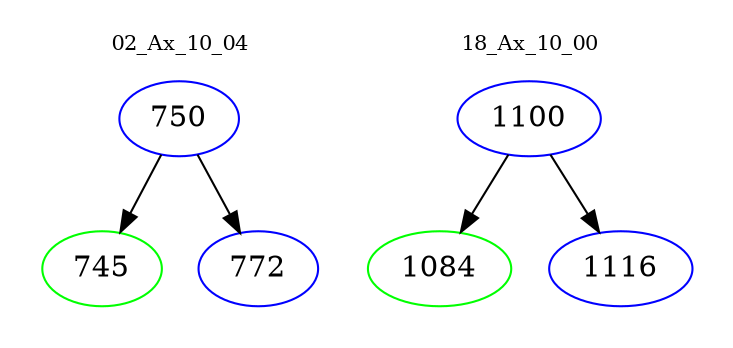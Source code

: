 digraph{
subgraph cluster_0 {
color = white
label = "02_Ax_10_04";
fontsize=10;
T0_750 [label="750", color="blue"]
T0_750 -> T0_745 [color="black"]
T0_745 [label="745", color="green"]
T0_750 -> T0_772 [color="black"]
T0_772 [label="772", color="blue"]
}
subgraph cluster_1 {
color = white
label = "18_Ax_10_00";
fontsize=10;
T1_1100 [label="1100", color="blue"]
T1_1100 -> T1_1084 [color="black"]
T1_1084 [label="1084", color="green"]
T1_1100 -> T1_1116 [color="black"]
T1_1116 [label="1116", color="blue"]
}
}
